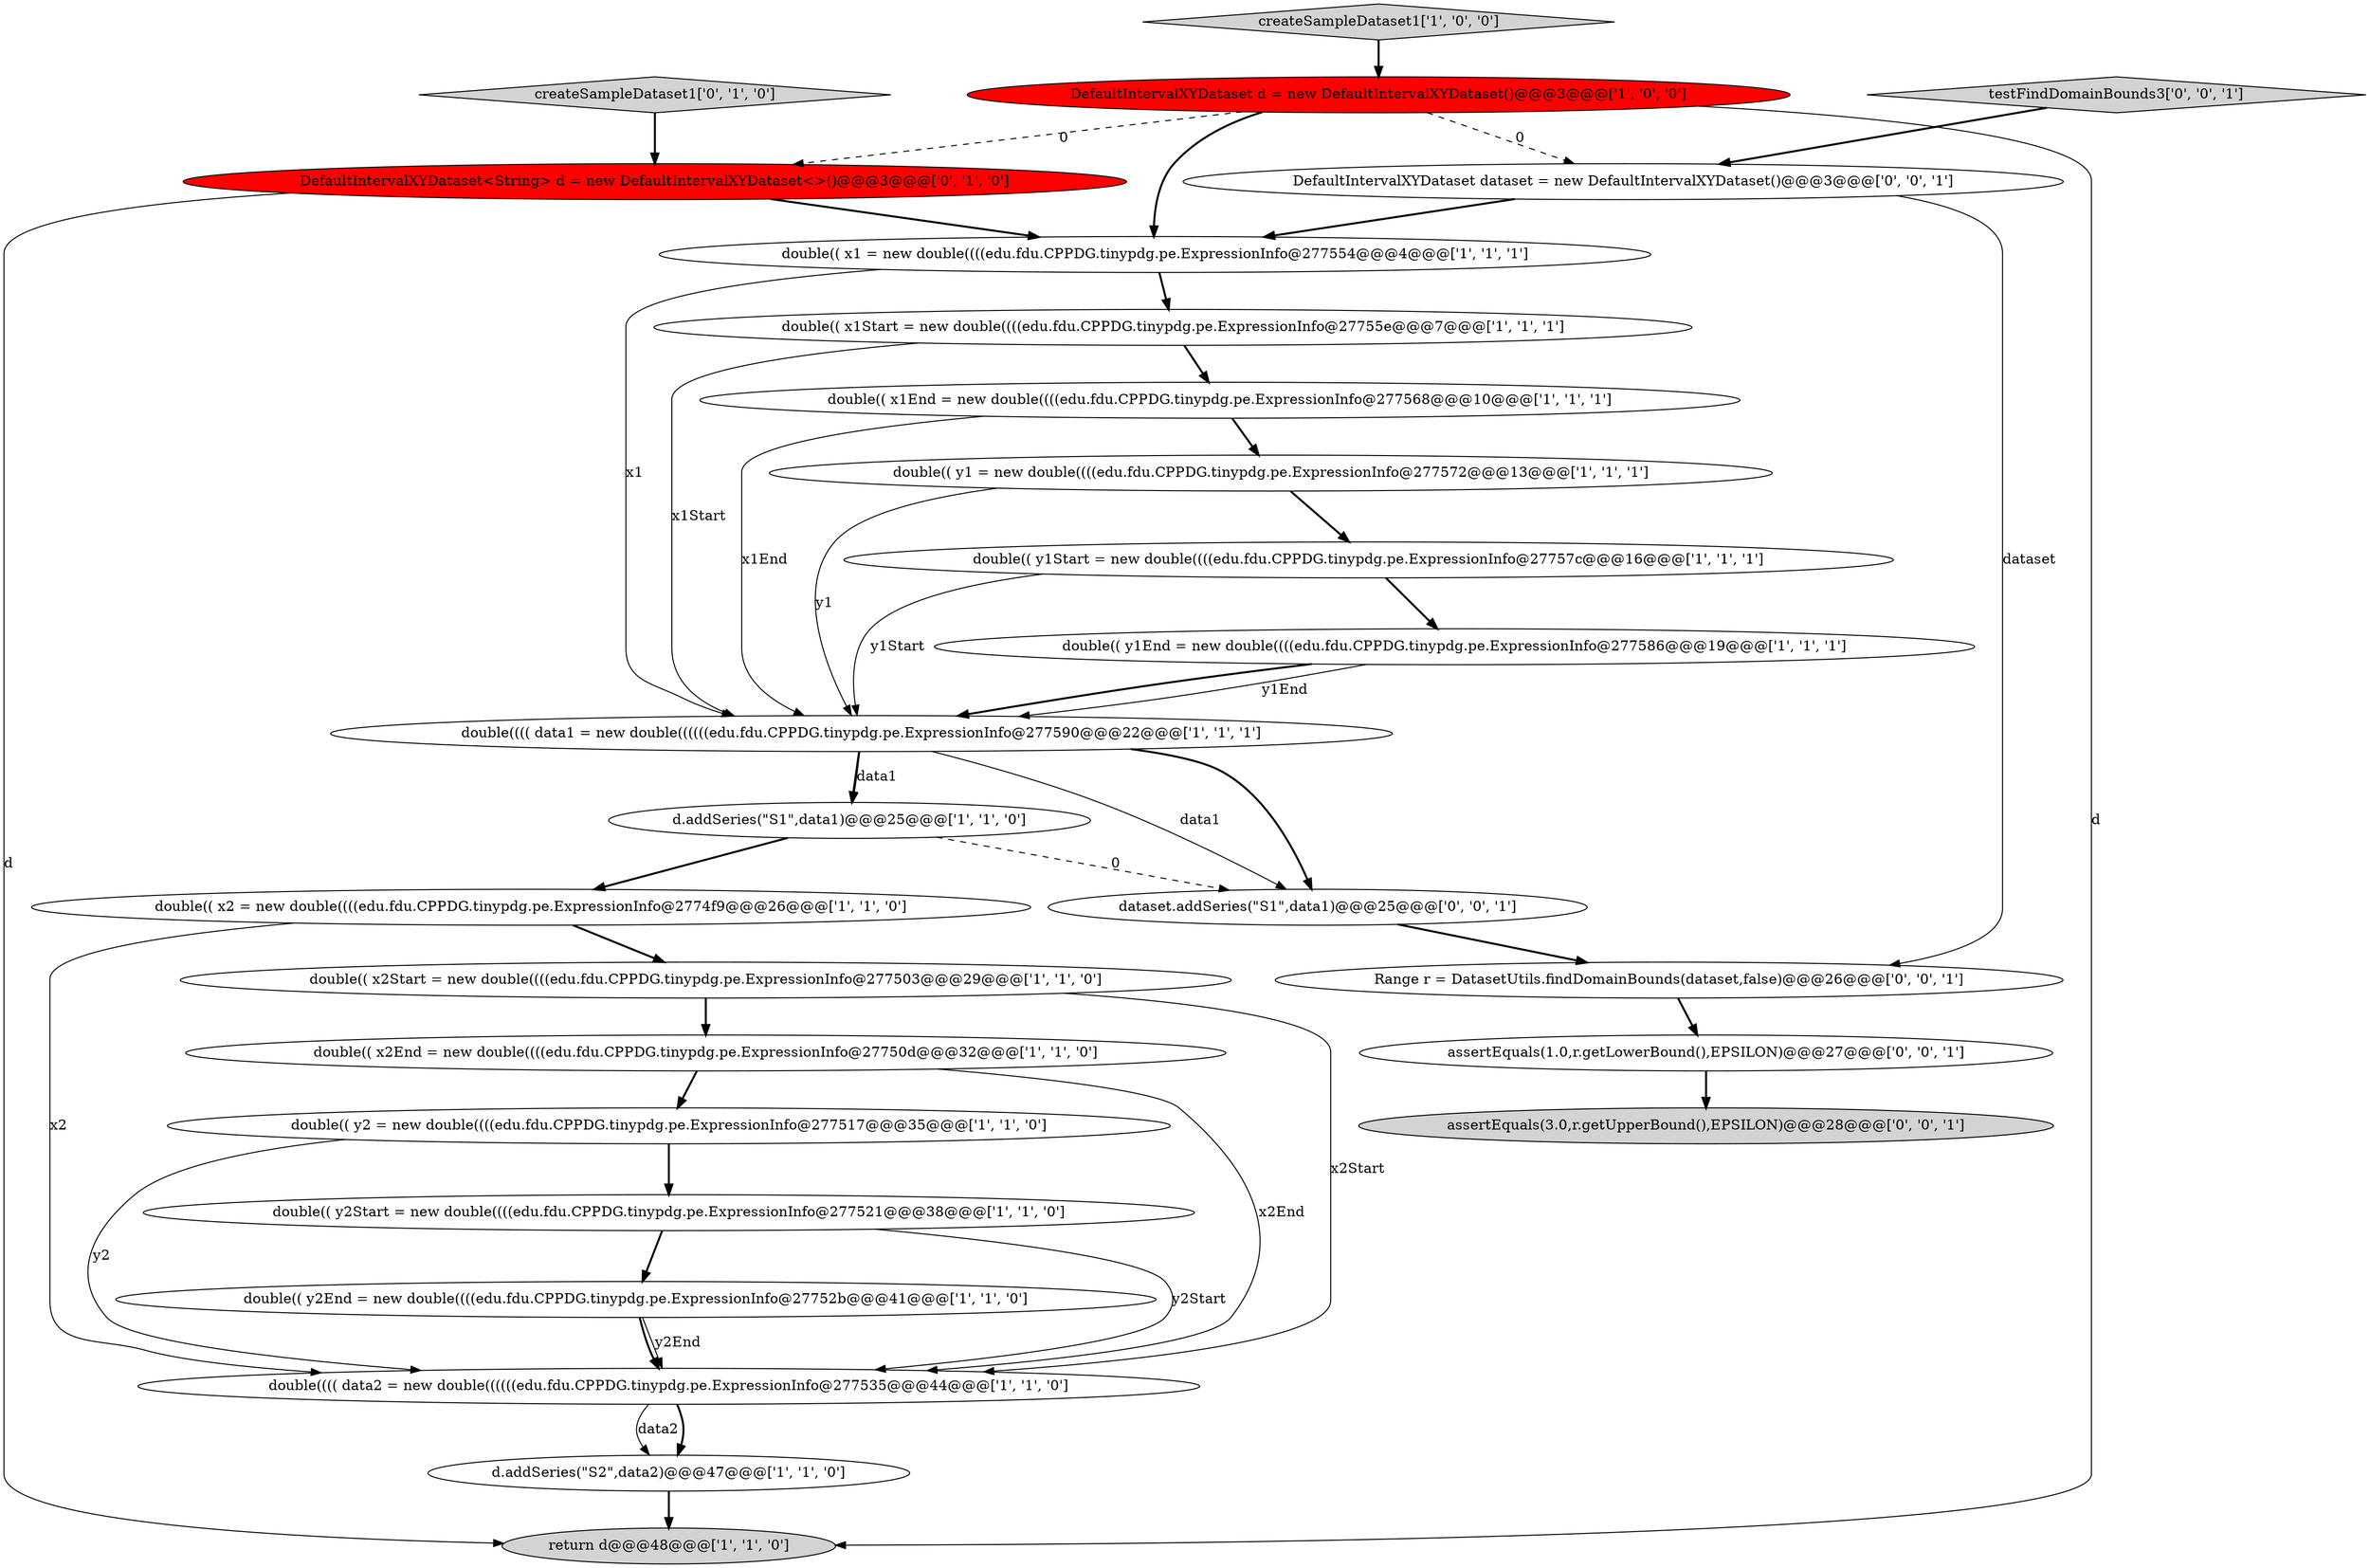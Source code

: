 digraph {
20 [style = filled, label = "DefaultIntervalXYDataset<String> d = new DefaultIntervalXYDataset<>()@@@3@@@['0', '1', '0']", fillcolor = red, shape = ellipse image = "AAA1AAABBB2BBB"];
12 [style = filled, label = "double(( y2 = new double((((edu.fdu.CPPDG.tinypdg.pe.ExpressionInfo@277517@@@35@@@['1', '1', '0']", fillcolor = white, shape = ellipse image = "AAA0AAABBB1BBB"];
19 [style = filled, label = "createSampleDataset1['0', '1', '0']", fillcolor = lightgray, shape = diamond image = "AAA0AAABBB2BBB"];
9 [style = filled, label = "createSampleDataset1['1', '0', '0']", fillcolor = lightgray, shape = diamond image = "AAA0AAABBB1BBB"];
26 [style = filled, label = "DefaultIntervalXYDataset dataset = new DefaultIntervalXYDataset()@@@3@@@['0', '0', '1']", fillcolor = white, shape = ellipse image = "AAA0AAABBB3BBB"];
11 [style = filled, label = "double(( x2End = new double((((edu.fdu.CPPDG.tinypdg.pe.ExpressionInfo@27750d@@@32@@@['1', '1', '0']", fillcolor = white, shape = ellipse image = "AAA0AAABBB1BBB"];
18 [style = filled, label = "double(( x1 = new double((((edu.fdu.CPPDG.tinypdg.pe.ExpressionInfo@277554@@@4@@@['1', '1', '1']", fillcolor = white, shape = ellipse image = "AAA0AAABBB1BBB"];
23 [style = filled, label = "assertEquals(3.0,r.getUpperBound(),EPSILON)@@@28@@@['0', '0', '1']", fillcolor = lightgray, shape = ellipse image = "AAA0AAABBB3BBB"];
16 [style = filled, label = "double(((( data1 = new double((((((edu.fdu.CPPDG.tinypdg.pe.ExpressionInfo@277590@@@22@@@['1', '1', '1']", fillcolor = white, shape = ellipse image = "AAA0AAABBB1BBB"];
10 [style = filled, label = "double(( x1Start = new double((((edu.fdu.CPPDG.tinypdg.pe.ExpressionInfo@27755e@@@7@@@['1', '1', '1']", fillcolor = white, shape = ellipse image = "AAA0AAABBB1BBB"];
25 [style = filled, label = "testFindDomainBounds3['0', '0', '1']", fillcolor = lightgray, shape = diamond image = "AAA0AAABBB3BBB"];
14 [style = filled, label = "double(( x2 = new double((((edu.fdu.CPPDG.tinypdg.pe.ExpressionInfo@2774f9@@@26@@@['1', '1', '0']", fillcolor = white, shape = ellipse image = "AAA0AAABBB1BBB"];
8 [style = filled, label = "double(( y1 = new double((((edu.fdu.CPPDG.tinypdg.pe.ExpressionInfo@277572@@@13@@@['1', '1', '1']", fillcolor = white, shape = ellipse image = "AAA0AAABBB1BBB"];
24 [style = filled, label = "Range r = DatasetUtils.findDomainBounds(dataset,false)@@@26@@@['0', '0', '1']", fillcolor = white, shape = ellipse image = "AAA0AAABBB3BBB"];
6 [style = filled, label = "d.addSeries(\"S2\",data2)@@@47@@@['1', '1', '0']", fillcolor = white, shape = ellipse image = "AAA0AAABBB1BBB"];
1 [style = filled, label = "double(( y2End = new double((((edu.fdu.CPPDG.tinypdg.pe.ExpressionInfo@27752b@@@41@@@['1', '1', '0']", fillcolor = white, shape = ellipse image = "AAA0AAABBB1BBB"];
3 [style = filled, label = "d.addSeries(\"S1\",data1)@@@25@@@['1', '1', '0']", fillcolor = white, shape = ellipse image = "AAA0AAABBB1BBB"];
4 [style = filled, label = "double(( y1End = new double((((edu.fdu.CPPDG.tinypdg.pe.ExpressionInfo@277586@@@19@@@['1', '1', '1']", fillcolor = white, shape = ellipse image = "AAA0AAABBB1BBB"];
0 [style = filled, label = "double(( y1Start = new double((((edu.fdu.CPPDG.tinypdg.pe.ExpressionInfo@27757c@@@16@@@['1', '1', '1']", fillcolor = white, shape = ellipse image = "AAA0AAABBB1BBB"];
2 [style = filled, label = "double(( x1End = new double((((edu.fdu.CPPDG.tinypdg.pe.ExpressionInfo@277568@@@10@@@['1', '1', '1']", fillcolor = white, shape = ellipse image = "AAA0AAABBB1BBB"];
22 [style = filled, label = "dataset.addSeries(\"S1\",data1)@@@25@@@['0', '0', '1']", fillcolor = white, shape = ellipse image = "AAA0AAABBB3BBB"];
13 [style = filled, label = "double(( y2Start = new double((((edu.fdu.CPPDG.tinypdg.pe.ExpressionInfo@277521@@@38@@@['1', '1', '0']", fillcolor = white, shape = ellipse image = "AAA0AAABBB1BBB"];
7 [style = filled, label = "DefaultIntervalXYDataset d = new DefaultIntervalXYDataset()@@@3@@@['1', '0', '0']", fillcolor = red, shape = ellipse image = "AAA1AAABBB1BBB"];
17 [style = filled, label = "double(( x2Start = new double((((edu.fdu.CPPDG.tinypdg.pe.ExpressionInfo@277503@@@29@@@['1', '1', '0']", fillcolor = white, shape = ellipse image = "AAA0AAABBB1BBB"];
5 [style = filled, label = "return d@@@48@@@['1', '1', '0']", fillcolor = lightgray, shape = ellipse image = "AAA0AAABBB1BBB"];
15 [style = filled, label = "double(((( data2 = new double((((((edu.fdu.CPPDG.tinypdg.pe.ExpressionInfo@277535@@@44@@@['1', '1', '0']", fillcolor = white, shape = ellipse image = "AAA0AAABBB1BBB"];
21 [style = filled, label = "assertEquals(1.0,r.getLowerBound(),EPSILON)@@@27@@@['0', '0', '1']", fillcolor = white, shape = ellipse image = "AAA0AAABBB3BBB"];
16->3 [style = bold, label=""];
4->16 [style = solid, label="y1End"];
1->15 [style = bold, label=""];
19->20 [style = bold, label=""];
3->14 [style = bold, label=""];
8->16 [style = solid, label="y1"];
1->15 [style = solid, label="y2End"];
7->20 [style = dashed, label="0"];
14->17 [style = bold, label=""];
11->12 [style = bold, label=""];
15->6 [style = bold, label=""];
20->5 [style = solid, label="d"];
11->15 [style = solid, label="x2End"];
3->22 [style = dashed, label="0"];
9->7 [style = bold, label=""];
16->22 [style = bold, label=""];
2->16 [style = solid, label="x1End"];
13->1 [style = bold, label=""];
26->24 [style = solid, label="dataset"];
12->15 [style = solid, label="y2"];
15->6 [style = solid, label="data2"];
8->0 [style = bold, label=""];
20->18 [style = bold, label=""];
12->13 [style = bold, label=""];
13->15 [style = solid, label="y2Start"];
6->5 [style = bold, label=""];
0->16 [style = solid, label="y1Start"];
18->10 [style = bold, label=""];
24->21 [style = bold, label=""];
0->4 [style = bold, label=""];
10->16 [style = solid, label="x1Start"];
25->26 [style = bold, label=""];
7->18 [style = bold, label=""];
7->5 [style = solid, label="d"];
10->2 [style = bold, label=""];
17->15 [style = solid, label="x2Start"];
22->24 [style = bold, label=""];
7->26 [style = dashed, label="0"];
14->15 [style = solid, label="x2"];
21->23 [style = bold, label=""];
16->22 [style = solid, label="data1"];
4->16 [style = bold, label=""];
18->16 [style = solid, label="x1"];
2->8 [style = bold, label=""];
16->3 [style = solid, label="data1"];
26->18 [style = bold, label=""];
17->11 [style = bold, label=""];
}
